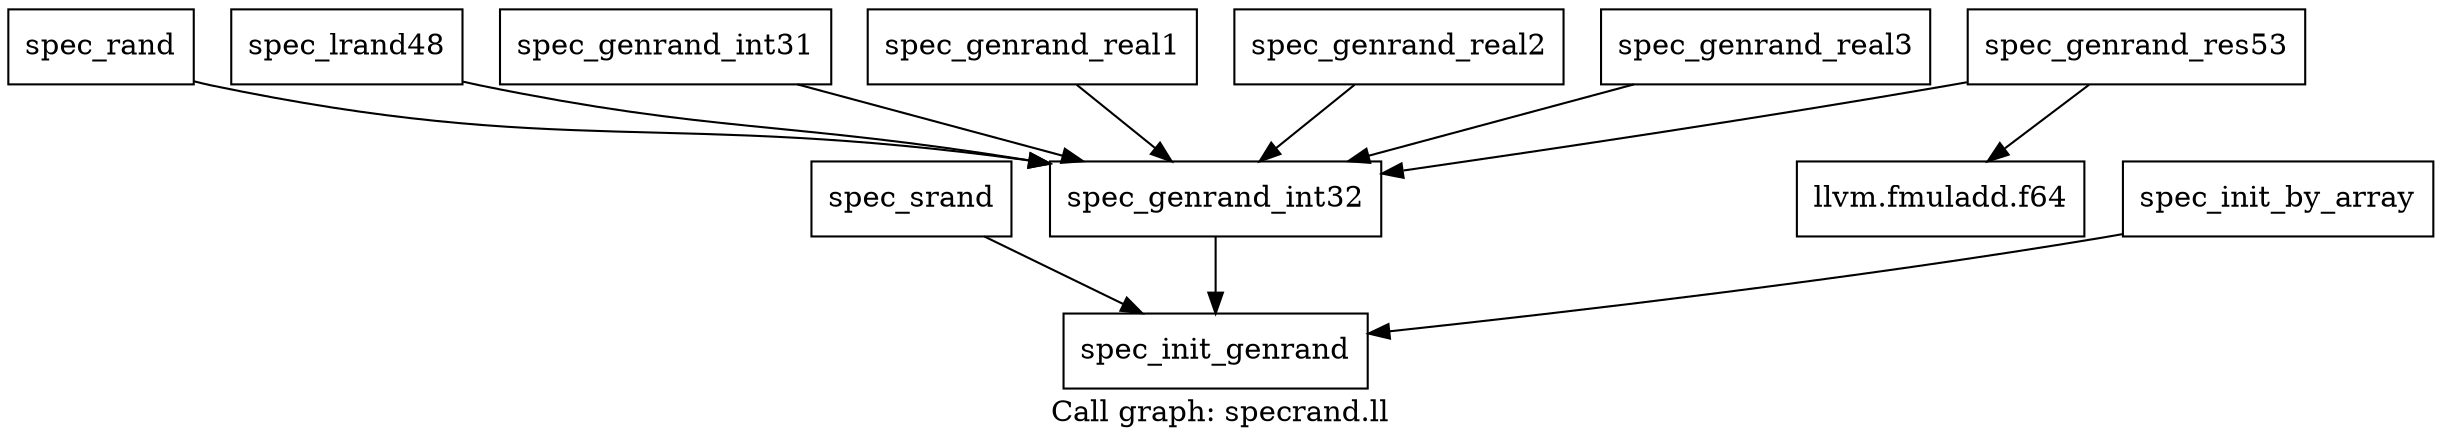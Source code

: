 digraph "Call graph: specrand.ll" {
	label="Call graph: specrand.ll";

	Node0x55c4969b9ed0 [shape=record,label="{spec_srand}"];
	Node0x55c4969b9ed0 -> Node0x55c4969a1810;
	Node0x55c4969a1810 [shape=record,label="{spec_init_genrand}"];
	Node0x55c4969c0ab0 [shape=record,label="{spec_rand}"];
	Node0x55c4969c0ab0 -> Node0x55c4969c0b30;
	Node0x55c4969c0b30 [shape=record,label="{spec_genrand_int32}"];
	Node0x55c4969c0b30 -> Node0x55c4969a1810;
	Node0x55c4969c5aa0 [shape=record,label="{spec_lrand48}"];
	Node0x55c4969c5aa0 -> Node0x55c4969c0b30;
	Node0x55c4969c5ca0 [shape=record,label="{spec_init_by_array}"];
	Node0x55c4969c5ca0 -> Node0x55c4969a1810;
	Node0x55c4969c5d50 [shape=record,label="{spec_genrand_int31}"];
	Node0x55c4969c5d50 -> Node0x55c4969c0b30;
	Node0x55c4969c5e00 [shape=record,label="{spec_genrand_real1}"];
	Node0x55c4969c5e00 -> Node0x55c4969c0b30;
	Node0x55c4969c5eb0 [shape=record,label="{spec_genrand_real2}"];
	Node0x55c4969c5eb0 -> Node0x55c4969c0b30;
	Node0x55c4969c61f0 [shape=record,label="{spec_genrand_real3}"];
	Node0x55c4969c61f0 -> Node0x55c4969c0b30;
	Node0x55c4969c62a0 [shape=record,label="{spec_genrand_res53}"];
	Node0x55c4969c62a0 -> Node0x55c4969c0b30;
	Node0x55c4969c62a0 -> Node0x55c4969c6350;
	Node0x55c4969c6350 [shape=record,label="{llvm.fmuladd.f64}"];
}
